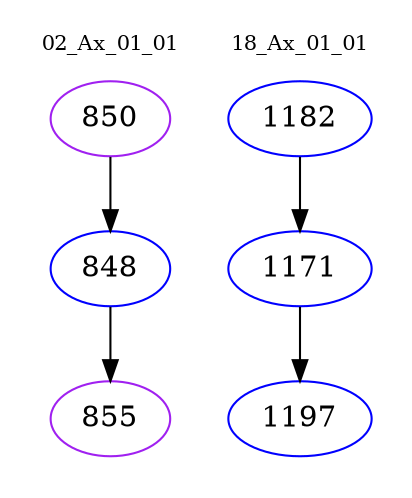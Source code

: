 digraph{
subgraph cluster_0 {
color = white
label = "02_Ax_01_01";
fontsize=10;
T0_850 [label="850", color="purple"]
T0_850 -> T0_848 [color="black"]
T0_848 [label="848", color="blue"]
T0_848 -> T0_855 [color="black"]
T0_855 [label="855", color="purple"]
}
subgraph cluster_1 {
color = white
label = "18_Ax_01_01";
fontsize=10;
T1_1182 [label="1182", color="blue"]
T1_1182 -> T1_1171 [color="black"]
T1_1171 [label="1171", color="blue"]
T1_1171 -> T1_1197 [color="black"]
T1_1197 [label="1197", color="blue"]
}
}
